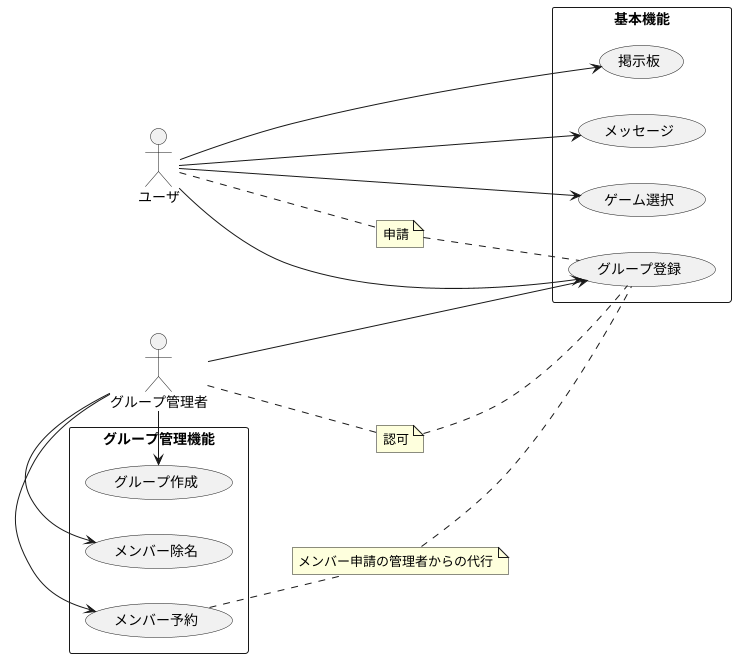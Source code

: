 @startuml
left to right direction
:ユーザ: as user
rectangle 基本機能 {
    (ゲーム選択) as selectGame
    (グループ登録) as groupRegist
    (掲示板) as board
    (メッセージ) as message
}
rectangle グループ管理機能 {
    (グループ作成) as makegroup
    (メンバー予約) as bookingMember
    (メンバー除名) as removeMember
}
:グループ管理者: as gmas
user -> selectGame
user -> groupRegist
user -> board
user -> message
gmas -> groupRegist
gmas -> makegroup
gmas -> bookingMember
gmas -> removeMember
note "申請" as N1
note "認可" as N2
note "メンバー申請の管理者からの代行" as N3
(user) .. N1
N1 .. (groupRegist)
(gmas) .. N2
N2 .. (groupRegist)
(bookingMember) .. N3
N3 .. (groupRegist)
@enduml
